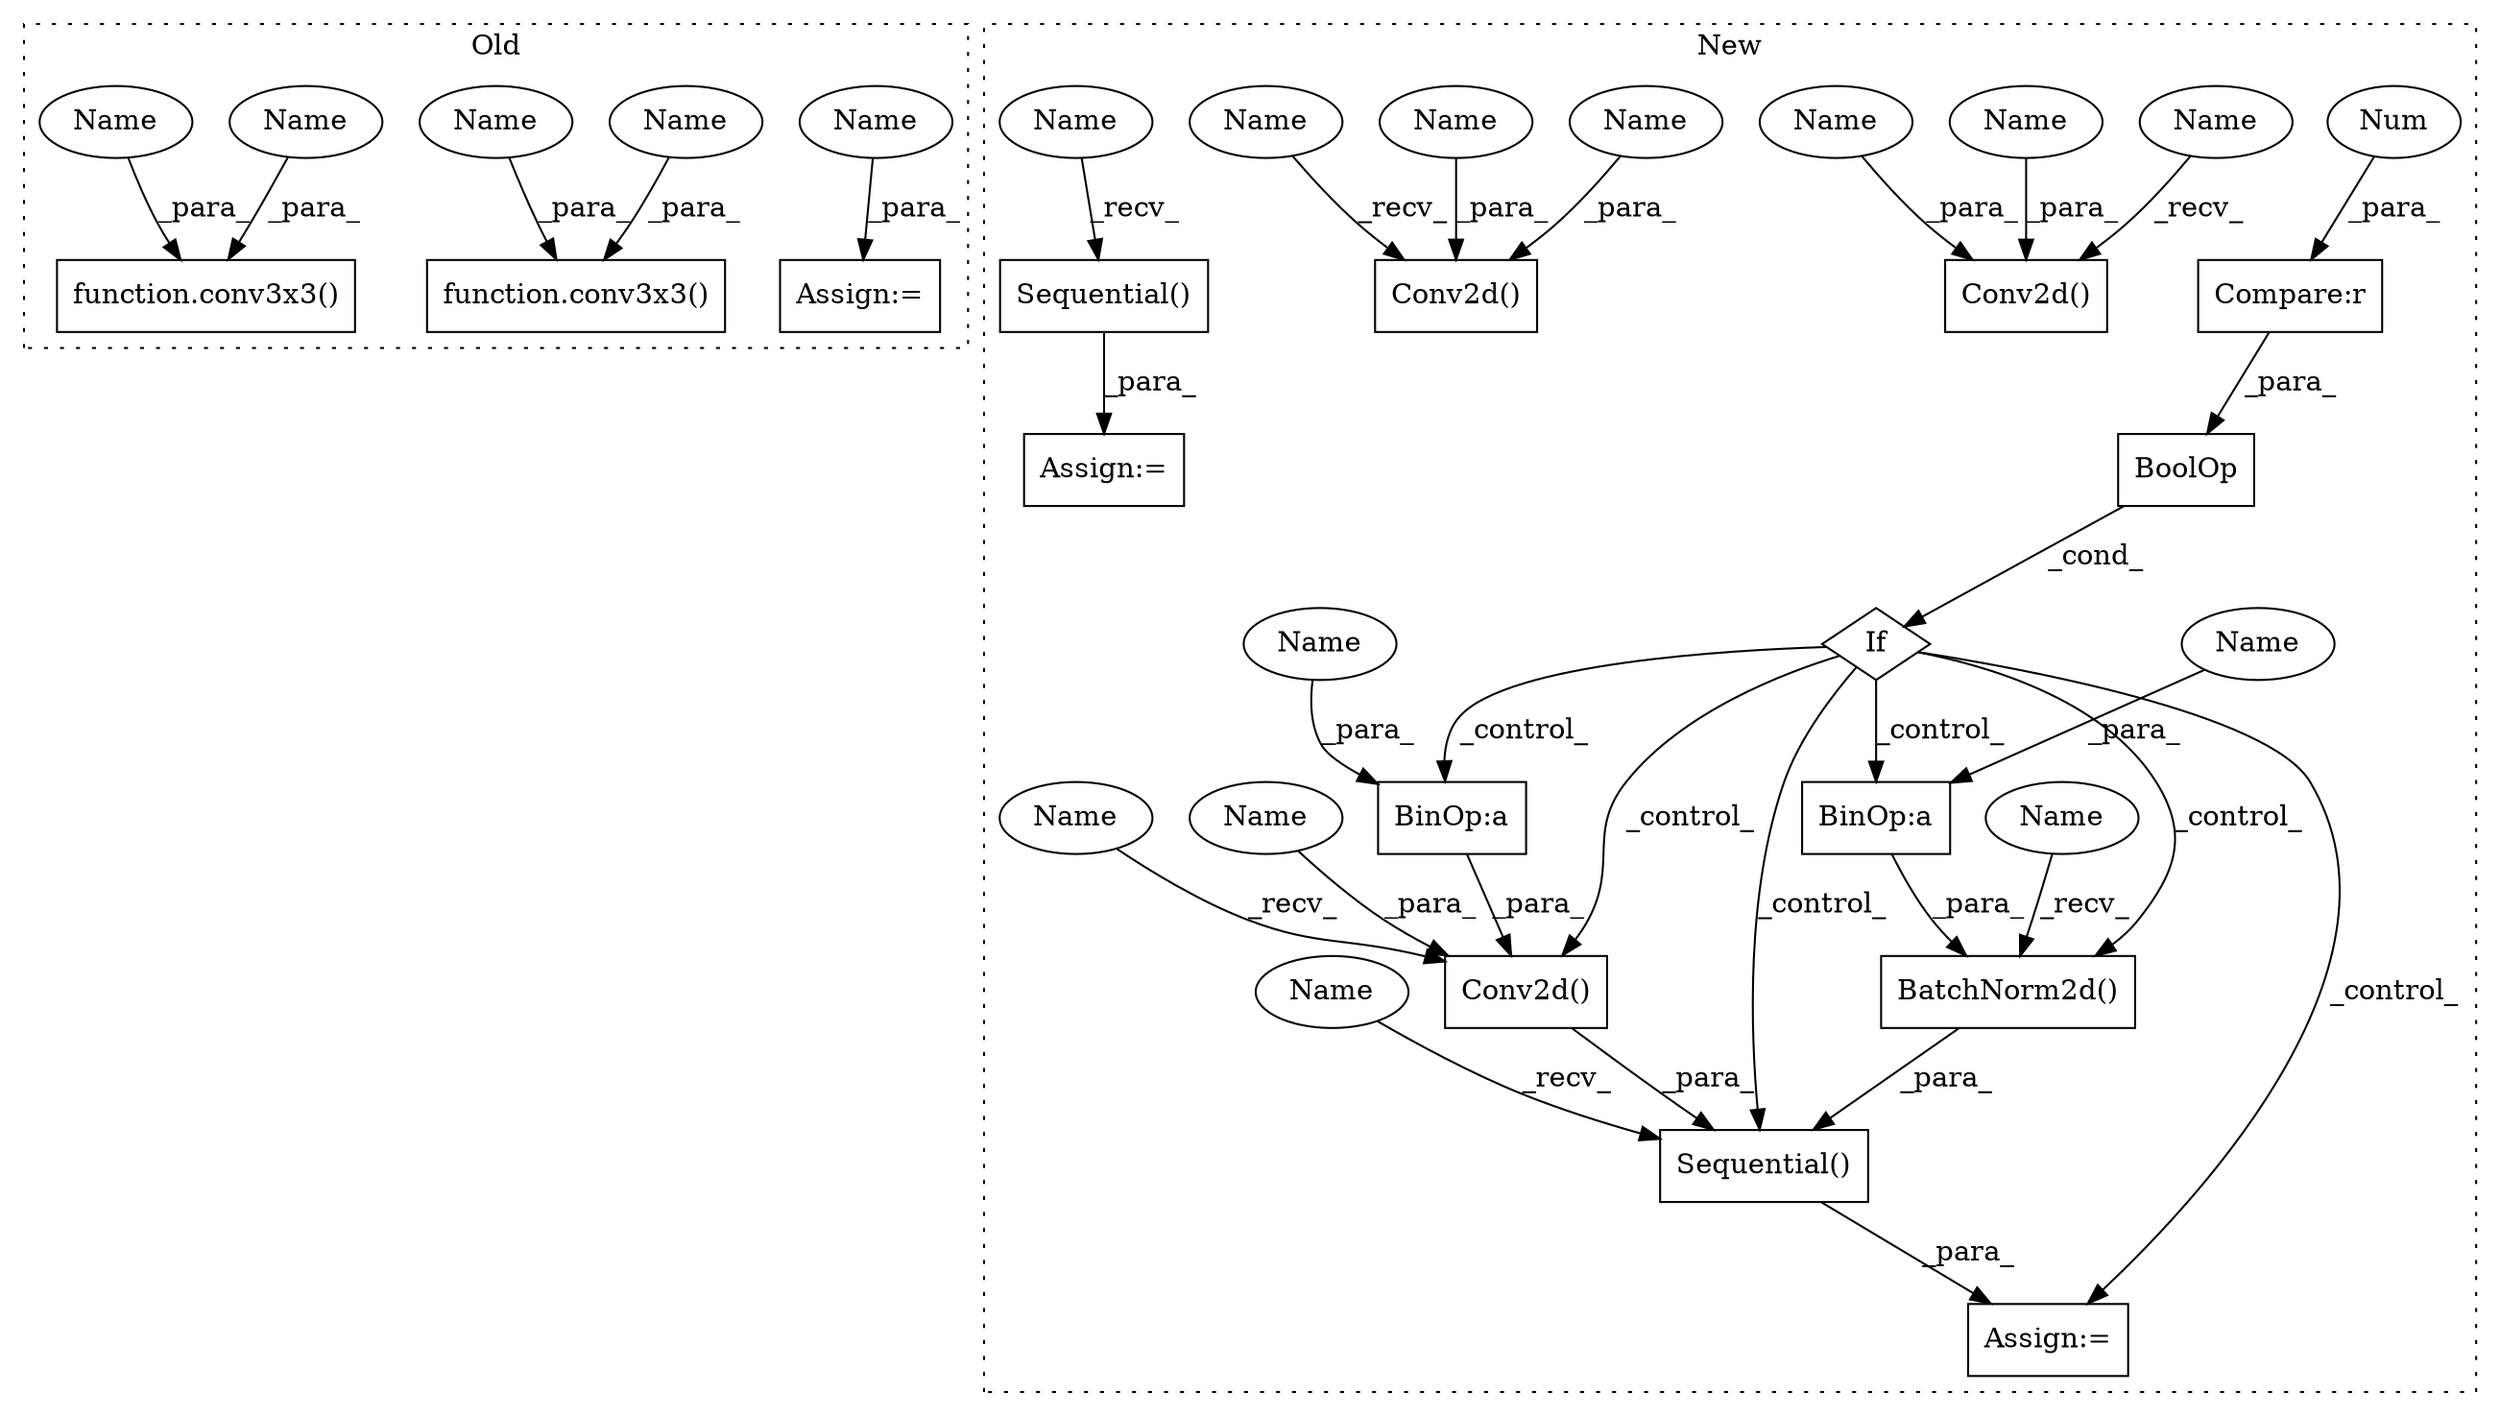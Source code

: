 digraph G {
subgraph cluster0 {
1 [label="function.conv3x3()" a="75" s="3545,3577" l="8,1" shape="box"];
11 [label="Assign:=" a="68" s="3806" l="3" shape="box"];
14 [label="function.conv3x3()" a="75" s="3684,3706" l="8,1" shape="box"];
23 [label="Name" a="87" s="3809" l="6" shape="ellipse"];
24 [label="Name" a="87" s="3571" l="6" shape="ellipse"];
25 [label="Name" a="87" s="3692" l="6" shape="ellipse"];
26 [label="Name" a="87" s="3700" l="6" shape="ellipse"];
27 [label="Name" a="87" s="3563" l="6" shape="ellipse"];
label = "Old";
style="dotted";
}
subgraph cluster1 {
2 [label="If" a="96" s="3331,3383" l="3,14" shape="diamond"];
3 [label="Conv2d()" a="75" s="3444,3486" l="10,43" shape="box"];
4 [label="Sequential()" a="75" s="3307" l="15" shape="box"];
5 [label="Conv2d()" a="75" s="3021,3048" l="10,54" shape="box"];
6 [label="Compare:r" a="40" s="3334" l="11" shape="box"];
7 [label="Conv2d()" a="75" s="3166,3190" l="10,49" shape="box"];
8 [label="BatchNorm2d()" a="75" s="3547,3583" l="15,1" shape="box"];
9 [label="BinOp:a" a="82" s="3479" l="1" shape="box"];
10 [label="BinOp:a" a="82" s="3576" l="1" shape="box"];
12 [label="Sequential()" a="75" s="3413,3584" l="31,14" shape="box"];
13 [label="BoolOp" a="72" s="3334" l="49" shape="box"];
15 [label="Num" a="76" s="3344" l="1" shape="ellipse"];
16 [label="Assign:=" a="68" s="3410" l="3" shape="box"];
17 [label="Assign:=" a="68" s="3304" l="3" shape="box"];
18 [label="Name" a="87" s="3577" l="6" shape="ellipse"];
19 [label="Name" a="87" s="3480" l="6" shape="ellipse"];
20 [label="Name" a="87" s="3176" l="6" shape="ellipse"];
21 [label="Name" a="87" s="3184" l="6" shape="ellipse"];
22 [label="Name" a="87" s="3042" l="6" shape="ellipse"];
28 [label="Name" a="87" s="3031" l="9" shape="ellipse"];
29 [label="Name" a="87" s="3454" l="9" shape="ellipse"];
30 [label="Name" a="87" s="3547" l="2" shape="ellipse"];
31 [label="Name" a="87" s="3444" l="2" shape="ellipse"];
32 [label="Name" a="87" s="3021" l="2" shape="ellipse"];
33 [label="Name" a="87" s="3307" l="2" shape="ellipse"];
34 [label="Name" a="87" s="3166" l="2" shape="ellipse"];
35 [label="Name" a="87" s="3413" l="2" shape="ellipse"];
label = "New";
style="dotted";
}
2 -> 8 [label="_control_"];
2 -> 3 [label="_control_"];
2 -> 10 [label="_control_"];
2 -> 16 [label="_control_"];
2 -> 12 [label="_control_"];
2 -> 9 [label="_control_"];
3 -> 12 [label="_para_"];
4 -> 17 [label="_para_"];
6 -> 13 [label="_para_"];
8 -> 12 [label="_para_"];
9 -> 3 [label="_para_"];
10 -> 8 [label="_para_"];
12 -> 16 [label="_para_"];
13 -> 2 [label="_cond_"];
15 -> 6 [label="_para_"];
18 -> 10 [label="_para_"];
19 -> 9 [label="_para_"];
20 -> 7 [label="_para_"];
21 -> 7 [label="_para_"];
22 -> 5 [label="_para_"];
23 -> 11 [label="_para_"];
24 -> 1 [label="_para_"];
25 -> 14 [label="_para_"];
26 -> 14 [label="_para_"];
27 -> 1 [label="_para_"];
28 -> 5 [label="_para_"];
29 -> 3 [label="_para_"];
30 -> 8 [label="_recv_"];
31 -> 3 [label="_recv_"];
32 -> 5 [label="_recv_"];
33 -> 4 [label="_recv_"];
34 -> 7 [label="_recv_"];
35 -> 12 [label="_recv_"];
}